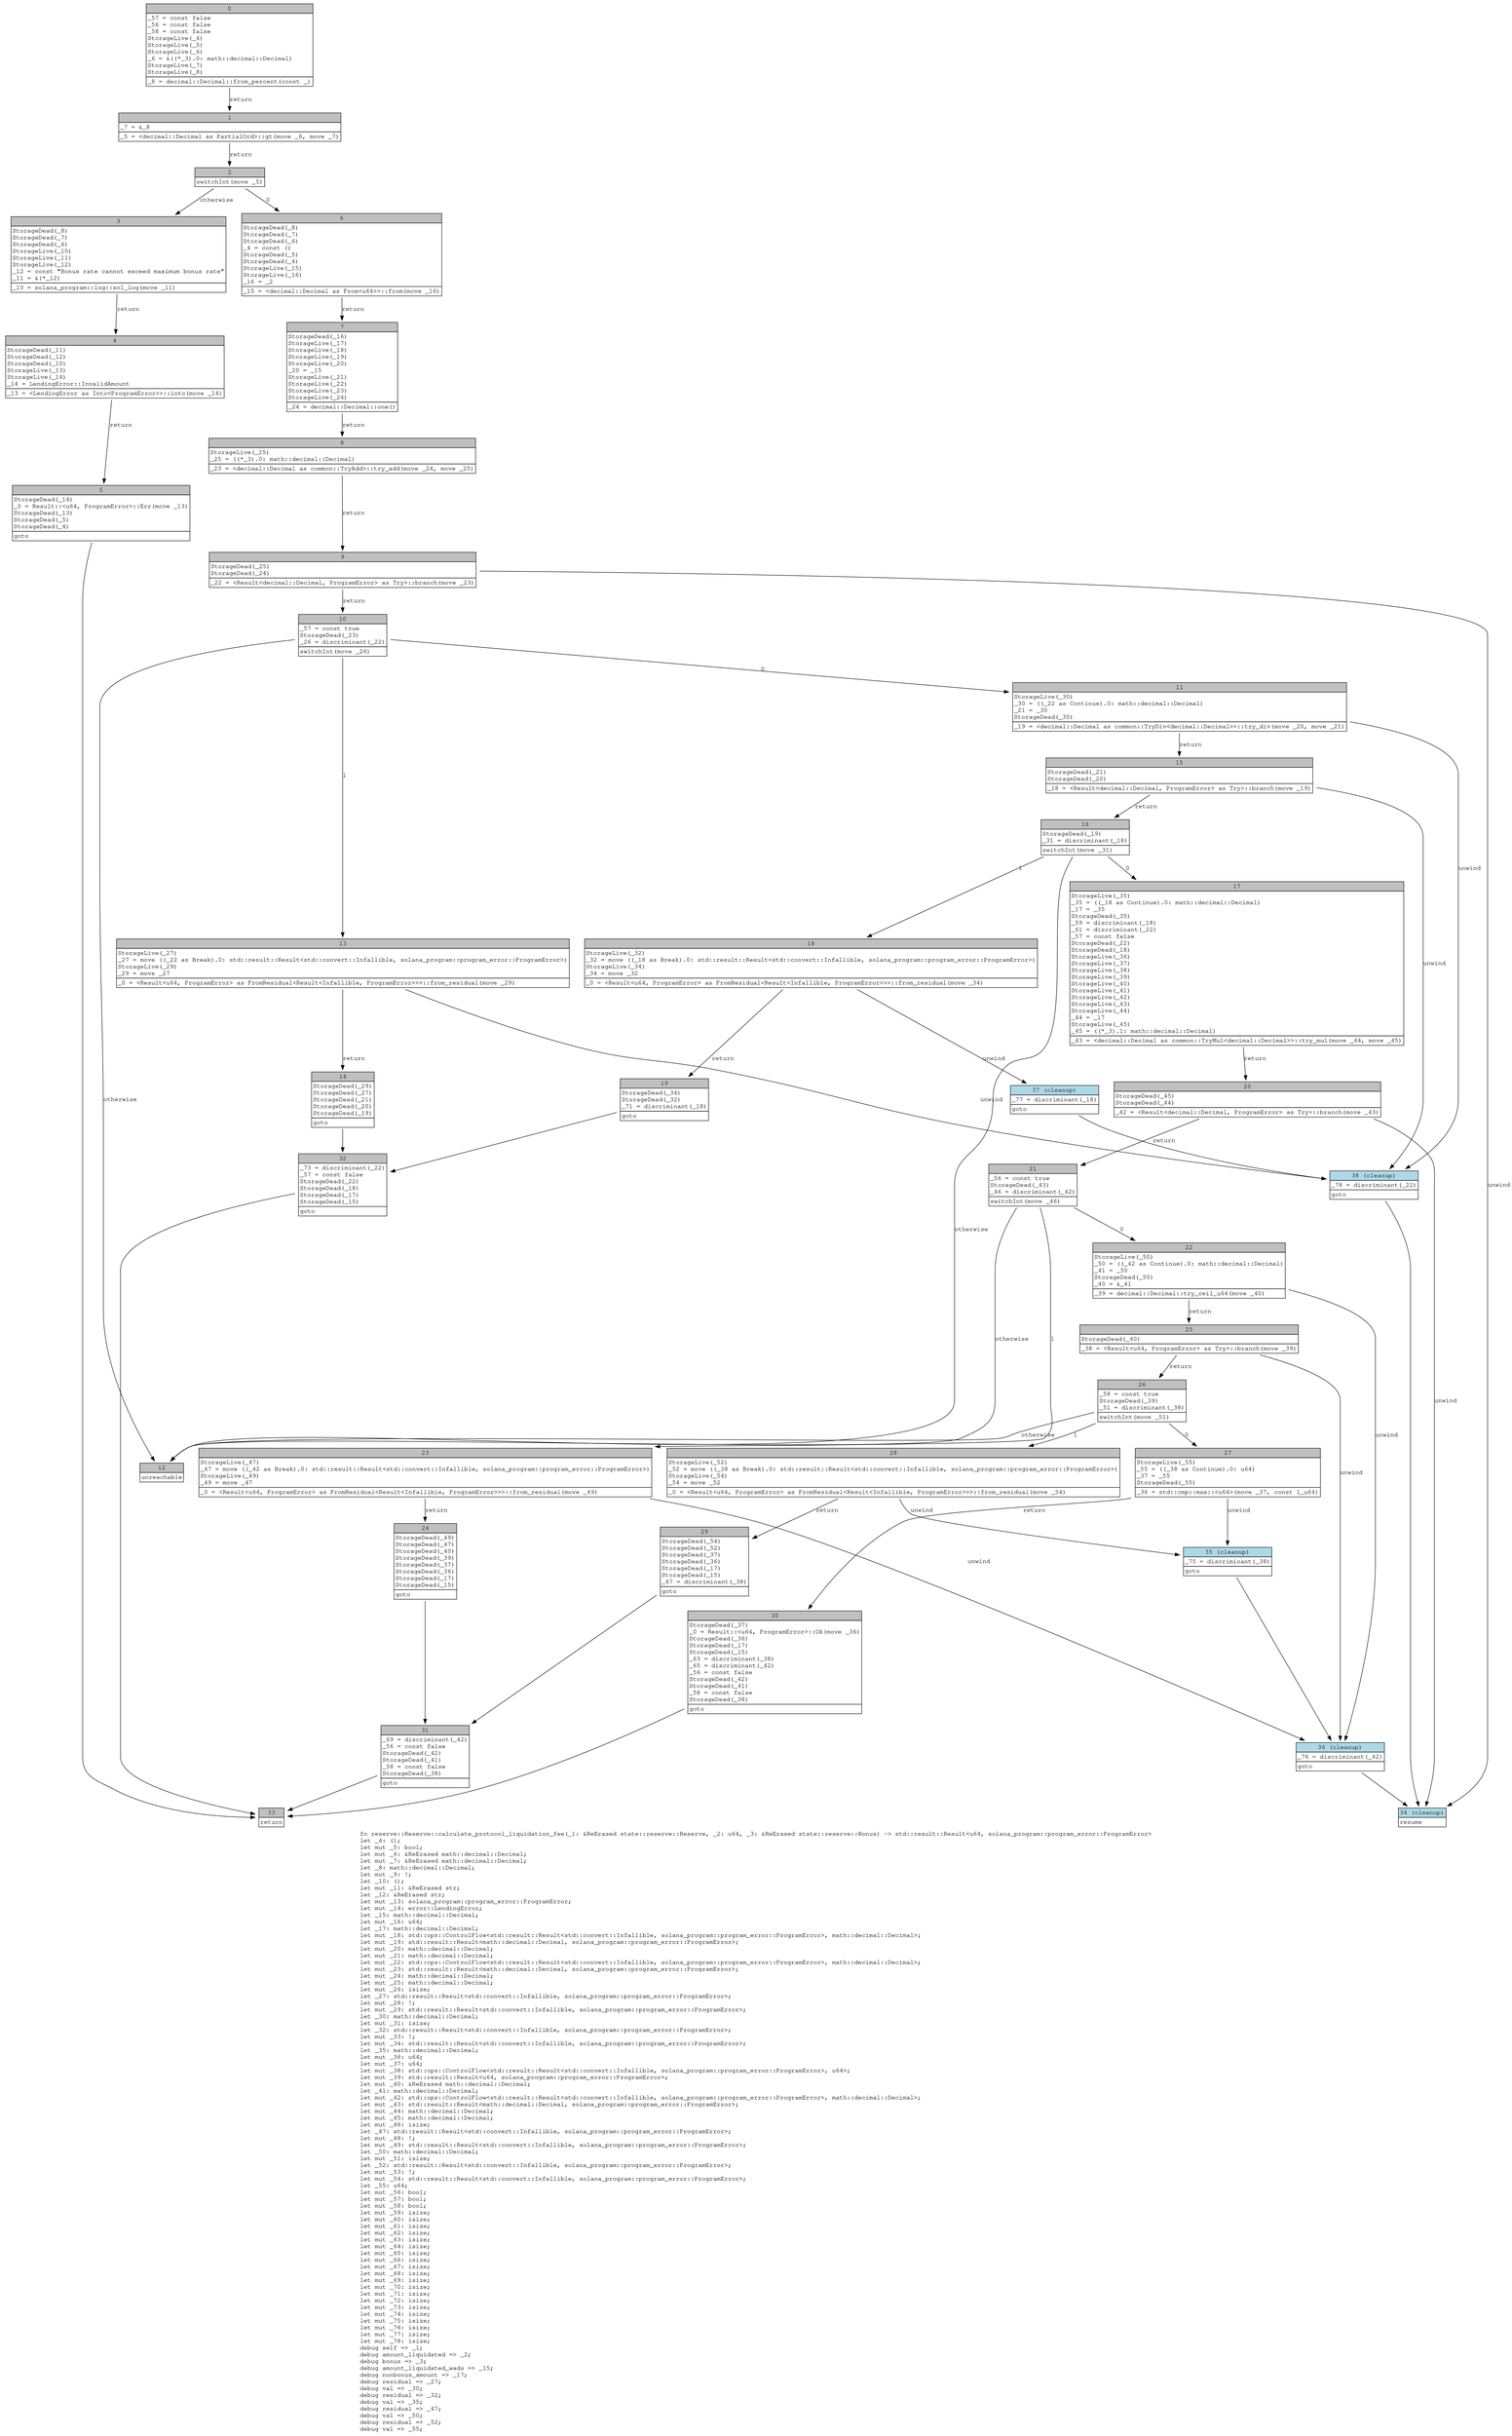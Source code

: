 digraph Mir_0_473 {
    graph [fontname="Courier, monospace"];
    node [fontname="Courier, monospace"];
    edge [fontname="Courier, monospace"];
    label=<fn reserve::Reserve::calculate_protocol_liquidation_fee(_1: &amp;ReErased state::reserve::Reserve, _2: u64, _3: &amp;ReErased state::reserve::Bonus) -&gt; std::result::Result&lt;u64, solana_program::program_error::ProgramError&gt;<br align="left"/>let _4: ();<br align="left"/>let mut _5: bool;<br align="left"/>let mut _6: &amp;ReErased math::decimal::Decimal;<br align="left"/>let mut _7: &amp;ReErased math::decimal::Decimal;<br align="left"/>let _8: math::decimal::Decimal;<br align="left"/>let mut _9: !;<br align="left"/>let _10: ();<br align="left"/>let mut _11: &amp;ReErased str;<br align="left"/>let _12: &amp;ReErased str;<br align="left"/>let mut _13: solana_program::program_error::ProgramError;<br align="left"/>let mut _14: error::LendingError;<br align="left"/>let _15: math::decimal::Decimal;<br align="left"/>let mut _16: u64;<br align="left"/>let _17: math::decimal::Decimal;<br align="left"/>let mut _18: std::ops::ControlFlow&lt;std::result::Result&lt;std::convert::Infallible, solana_program::program_error::ProgramError&gt;, math::decimal::Decimal&gt;;<br align="left"/>let mut _19: std::result::Result&lt;math::decimal::Decimal, solana_program::program_error::ProgramError&gt;;<br align="left"/>let mut _20: math::decimal::Decimal;<br align="left"/>let mut _21: math::decimal::Decimal;<br align="left"/>let mut _22: std::ops::ControlFlow&lt;std::result::Result&lt;std::convert::Infallible, solana_program::program_error::ProgramError&gt;, math::decimal::Decimal&gt;;<br align="left"/>let mut _23: std::result::Result&lt;math::decimal::Decimal, solana_program::program_error::ProgramError&gt;;<br align="left"/>let mut _24: math::decimal::Decimal;<br align="left"/>let mut _25: math::decimal::Decimal;<br align="left"/>let mut _26: isize;<br align="left"/>let _27: std::result::Result&lt;std::convert::Infallible, solana_program::program_error::ProgramError&gt;;<br align="left"/>let mut _28: !;<br align="left"/>let mut _29: std::result::Result&lt;std::convert::Infallible, solana_program::program_error::ProgramError&gt;;<br align="left"/>let _30: math::decimal::Decimal;<br align="left"/>let mut _31: isize;<br align="left"/>let _32: std::result::Result&lt;std::convert::Infallible, solana_program::program_error::ProgramError&gt;;<br align="left"/>let mut _33: !;<br align="left"/>let mut _34: std::result::Result&lt;std::convert::Infallible, solana_program::program_error::ProgramError&gt;;<br align="left"/>let _35: math::decimal::Decimal;<br align="left"/>let mut _36: u64;<br align="left"/>let mut _37: u64;<br align="left"/>let mut _38: std::ops::ControlFlow&lt;std::result::Result&lt;std::convert::Infallible, solana_program::program_error::ProgramError&gt;, u64&gt;;<br align="left"/>let mut _39: std::result::Result&lt;u64, solana_program::program_error::ProgramError&gt;;<br align="left"/>let mut _40: &amp;ReErased math::decimal::Decimal;<br align="left"/>let _41: math::decimal::Decimal;<br align="left"/>let mut _42: std::ops::ControlFlow&lt;std::result::Result&lt;std::convert::Infallible, solana_program::program_error::ProgramError&gt;, math::decimal::Decimal&gt;;<br align="left"/>let mut _43: std::result::Result&lt;math::decimal::Decimal, solana_program::program_error::ProgramError&gt;;<br align="left"/>let mut _44: math::decimal::Decimal;<br align="left"/>let mut _45: math::decimal::Decimal;<br align="left"/>let mut _46: isize;<br align="left"/>let _47: std::result::Result&lt;std::convert::Infallible, solana_program::program_error::ProgramError&gt;;<br align="left"/>let mut _48: !;<br align="left"/>let mut _49: std::result::Result&lt;std::convert::Infallible, solana_program::program_error::ProgramError&gt;;<br align="left"/>let _50: math::decimal::Decimal;<br align="left"/>let mut _51: isize;<br align="left"/>let _52: std::result::Result&lt;std::convert::Infallible, solana_program::program_error::ProgramError&gt;;<br align="left"/>let mut _53: !;<br align="left"/>let mut _54: std::result::Result&lt;std::convert::Infallible, solana_program::program_error::ProgramError&gt;;<br align="left"/>let _55: u64;<br align="left"/>let mut _56: bool;<br align="left"/>let mut _57: bool;<br align="left"/>let mut _58: bool;<br align="left"/>let mut _59: isize;<br align="left"/>let mut _60: isize;<br align="left"/>let mut _61: isize;<br align="left"/>let mut _62: isize;<br align="left"/>let mut _63: isize;<br align="left"/>let mut _64: isize;<br align="left"/>let mut _65: isize;<br align="left"/>let mut _66: isize;<br align="left"/>let mut _67: isize;<br align="left"/>let mut _68: isize;<br align="left"/>let mut _69: isize;<br align="left"/>let mut _70: isize;<br align="left"/>let mut _71: isize;<br align="left"/>let mut _72: isize;<br align="left"/>let mut _73: isize;<br align="left"/>let mut _74: isize;<br align="left"/>let mut _75: isize;<br align="left"/>let mut _76: isize;<br align="left"/>let mut _77: isize;<br align="left"/>let mut _78: isize;<br align="left"/>debug self =&gt; _1;<br align="left"/>debug amount_liquidated =&gt; _2;<br align="left"/>debug bonus =&gt; _3;<br align="left"/>debug amount_liquidated_wads =&gt; _15;<br align="left"/>debug nonbonus_amount =&gt; _17;<br align="left"/>debug residual =&gt; _27;<br align="left"/>debug val =&gt; _30;<br align="left"/>debug residual =&gt; _32;<br align="left"/>debug val =&gt; _35;<br align="left"/>debug residual =&gt; _47;<br align="left"/>debug val =&gt; _50;<br align="left"/>debug residual =&gt; _52;<br align="left"/>debug val =&gt; _55;<br align="left"/>>;
    bb0__0_473 [shape="none", label=<<table border="0" cellborder="1" cellspacing="0"><tr><td bgcolor="gray" align="center" colspan="1">0</td></tr><tr><td align="left" balign="left">_57 = const false<br/>_56 = const false<br/>_58 = const false<br/>StorageLive(_4)<br/>StorageLive(_5)<br/>StorageLive(_6)<br/>_6 = &amp;((*_3).0: math::decimal::Decimal)<br/>StorageLive(_7)<br/>StorageLive(_8)<br/></td></tr><tr><td align="left">_8 = decimal::Decimal::from_percent(const _)</td></tr></table>>];
    bb1__0_473 [shape="none", label=<<table border="0" cellborder="1" cellspacing="0"><tr><td bgcolor="gray" align="center" colspan="1">1</td></tr><tr><td align="left" balign="left">_7 = &amp;_8<br/></td></tr><tr><td align="left">_5 = &lt;decimal::Decimal as PartialOrd&gt;::gt(move _6, move _7)</td></tr></table>>];
    bb2__0_473 [shape="none", label=<<table border="0" cellborder="1" cellspacing="0"><tr><td bgcolor="gray" align="center" colspan="1">2</td></tr><tr><td align="left">switchInt(move _5)</td></tr></table>>];
    bb3__0_473 [shape="none", label=<<table border="0" cellborder="1" cellspacing="0"><tr><td bgcolor="gray" align="center" colspan="1">3</td></tr><tr><td align="left" balign="left">StorageDead(_8)<br/>StorageDead(_7)<br/>StorageDead(_6)<br/>StorageLive(_10)<br/>StorageLive(_11)<br/>StorageLive(_12)<br/>_12 = const &quot;Bonus rate cannot exceed maximum bonus rate&quot;<br/>_11 = &amp;(*_12)<br/></td></tr><tr><td align="left">_10 = solana_program::log::sol_log(move _11)</td></tr></table>>];
    bb4__0_473 [shape="none", label=<<table border="0" cellborder="1" cellspacing="0"><tr><td bgcolor="gray" align="center" colspan="1">4</td></tr><tr><td align="left" balign="left">StorageDead(_11)<br/>StorageDead(_12)<br/>StorageDead(_10)<br/>StorageLive(_13)<br/>StorageLive(_14)<br/>_14 = LendingError::InvalidAmount<br/></td></tr><tr><td align="left">_13 = &lt;LendingError as Into&lt;ProgramError&gt;&gt;::into(move _14)</td></tr></table>>];
    bb5__0_473 [shape="none", label=<<table border="0" cellborder="1" cellspacing="0"><tr><td bgcolor="gray" align="center" colspan="1">5</td></tr><tr><td align="left" balign="left">StorageDead(_14)<br/>_0 = Result::&lt;u64, ProgramError&gt;::Err(move _13)<br/>StorageDead(_13)<br/>StorageDead(_5)<br/>StorageDead(_4)<br/></td></tr><tr><td align="left">goto</td></tr></table>>];
    bb6__0_473 [shape="none", label=<<table border="0" cellborder="1" cellspacing="0"><tr><td bgcolor="gray" align="center" colspan="1">6</td></tr><tr><td align="left" balign="left">StorageDead(_8)<br/>StorageDead(_7)<br/>StorageDead(_6)<br/>_4 = const ()<br/>StorageDead(_5)<br/>StorageDead(_4)<br/>StorageLive(_15)<br/>StorageLive(_16)<br/>_16 = _2<br/></td></tr><tr><td align="left">_15 = &lt;decimal::Decimal as From&lt;u64&gt;&gt;::from(move _16)</td></tr></table>>];
    bb7__0_473 [shape="none", label=<<table border="0" cellborder="1" cellspacing="0"><tr><td bgcolor="gray" align="center" colspan="1">7</td></tr><tr><td align="left" balign="left">StorageDead(_16)<br/>StorageLive(_17)<br/>StorageLive(_18)<br/>StorageLive(_19)<br/>StorageLive(_20)<br/>_20 = _15<br/>StorageLive(_21)<br/>StorageLive(_22)<br/>StorageLive(_23)<br/>StorageLive(_24)<br/></td></tr><tr><td align="left">_24 = decimal::Decimal::one()</td></tr></table>>];
    bb8__0_473 [shape="none", label=<<table border="0" cellborder="1" cellspacing="0"><tr><td bgcolor="gray" align="center" colspan="1">8</td></tr><tr><td align="left" balign="left">StorageLive(_25)<br/>_25 = ((*_3).0: math::decimal::Decimal)<br/></td></tr><tr><td align="left">_23 = &lt;decimal::Decimal as common::TryAdd&gt;::try_add(move _24, move _25)</td></tr></table>>];
    bb9__0_473 [shape="none", label=<<table border="0" cellborder="1" cellspacing="0"><tr><td bgcolor="gray" align="center" colspan="1">9</td></tr><tr><td align="left" balign="left">StorageDead(_25)<br/>StorageDead(_24)<br/></td></tr><tr><td align="left">_22 = &lt;Result&lt;decimal::Decimal, ProgramError&gt; as Try&gt;::branch(move _23)</td></tr></table>>];
    bb10__0_473 [shape="none", label=<<table border="0" cellborder="1" cellspacing="0"><tr><td bgcolor="gray" align="center" colspan="1">10</td></tr><tr><td align="left" balign="left">_57 = const true<br/>StorageDead(_23)<br/>_26 = discriminant(_22)<br/></td></tr><tr><td align="left">switchInt(move _26)</td></tr></table>>];
    bb11__0_473 [shape="none", label=<<table border="0" cellborder="1" cellspacing="0"><tr><td bgcolor="gray" align="center" colspan="1">11</td></tr><tr><td align="left" balign="left">StorageLive(_30)<br/>_30 = ((_22 as Continue).0: math::decimal::Decimal)<br/>_21 = _30<br/>StorageDead(_30)<br/></td></tr><tr><td align="left">_19 = &lt;decimal::Decimal as common::TryDiv&lt;decimal::Decimal&gt;&gt;::try_div(move _20, move _21)</td></tr></table>>];
    bb12__0_473 [shape="none", label=<<table border="0" cellborder="1" cellspacing="0"><tr><td bgcolor="gray" align="center" colspan="1">12</td></tr><tr><td align="left">unreachable</td></tr></table>>];
    bb13__0_473 [shape="none", label=<<table border="0" cellborder="1" cellspacing="0"><tr><td bgcolor="gray" align="center" colspan="1">13</td></tr><tr><td align="left" balign="left">StorageLive(_27)<br/>_27 = move ((_22 as Break).0: std::result::Result&lt;std::convert::Infallible, solana_program::program_error::ProgramError&gt;)<br/>StorageLive(_29)<br/>_29 = move _27<br/></td></tr><tr><td align="left">_0 = &lt;Result&lt;u64, ProgramError&gt; as FromResidual&lt;Result&lt;Infallible, ProgramError&gt;&gt;&gt;::from_residual(move _29)</td></tr></table>>];
    bb14__0_473 [shape="none", label=<<table border="0" cellborder="1" cellspacing="0"><tr><td bgcolor="gray" align="center" colspan="1">14</td></tr><tr><td align="left" balign="left">StorageDead(_29)<br/>StorageDead(_27)<br/>StorageDead(_21)<br/>StorageDead(_20)<br/>StorageDead(_19)<br/></td></tr><tr><td align="left">goto</td></tr></table>>];
    bb15__0_473 [shape="none", label=<<table border="0" cellborder="1" cellspacing="0"><tr><td bgcolor="gray" align="center" colspan="1">15</td></tr><tr><td align="left" balign="left">StorageDead(_21)<br/>StorageDead(_20)<br/></td></tr><tr><td align="left">_18 = &lt;Result&lt;decimal::Decimal, ProgramError&gt; as Try&gt;::branch(move _19)</td></tr></table>>];
    bb16__0_473 [shape="none", label=<<table border="0" cellborder="1" cellspacing="0"><tr><td bgcolor="gray" align="center" colspan="1">16</td></tr><tr><td align="left" balign="left">StorageDead(_19)<br/>_31 = discriminant(_18)<br/></td></tr><tr><td align="left">switchInt(move _31)</td></tr></table>>];
    bb17__0_473 [shape="none", label=<<table border="0" cellborder="1" cellspacing="0"><tr><td bgcolor="gray" align="center" colspan="1">17</td></tr><tr><td align="left" balign="left">StorageLive(_35)<br/>_35 = ((_18 as Continue).0: math::decimal::Decimal)<br/>_17 = _35<br/>StorageDead(_35)<br/>_59 = discriminant(_18)<br/>_61 = discriminant(_22)<br/>_57 = const false<br/>StorageDead(_22)<br/>StorageDead(_18)<br/>StorageLive(_36)<br/>StorageLive(_37)<br/>StorageLive(_38)<br/>StorageLive(_39)<br/>StorageLive(_40)<br/>StorageLive(_41)<br/>StorageLive(_42)<br/>StorageLive(_43)<br/>StorageLive(_44)<br/>_44 = _17<br/>StorageLive(_45)<br/>_45 = ((*_3).1: math::decimal::Decimal)<br/></td></tr><tr><td align="left">_43 = &lt;decimal::Decimal as common::TryMul&lt;decimal::Decimal&gt;&gt;::try_mul(move _44, move _45)</td></tr></table>>];
    bb18__0_473 [shape="none", label=<<table border="0" cellborder="1" cellspacing="0"><tr><td bgcolor="gray" align="center" colspan="1">18</td></tr><tr><td align="left" balign="left">StorageLive(_32)<br/>_32 = move ((_18 as Break).0: std::result::Result&lt;std::convert::Infallible, solana_program::program_error::ProgramError&gt;)<br/>StorageLive(_34)<br/>_34 = move _32<br/></td></tr><tr><td align="left">_0 = &lt;Result&lt;u64, ProgramError&gt; as FromResidual&lt;Result&lt;Infallible, ProgramError&gt;&gt;&gt;::from_residual(move _34)</td></tr></table>>];
    bb19__0_473 [shape="none", label=<<table border="0" cellborder="1" cellspacing="0"><tr><td bgcolor="gray" align="center" colspan="1">19</td></tr><tr><td align="left" balign="left">StorageDead(_34)<br/>StorageDead(_32)<br/>_71 = discriminant(_18)<br/></td></tr><tr><td align="left">goto</td></tr></table>>];
    bb20__0_473 [shape="none", label=<<table border="0" cellborder="1" cellspacing="0"><tr><td bgcolor="gray" align="center" colspan="1">20</td></tr><tr><td align="left" balign="left">StorageDead(_45)<br/>StorageDead(_44)<br/></td></tr><tr><td align="left">_42 = &lt;Result&lt;decimal::Decimal, ProgramError&gt; as Try&gt;::branch(move _43)</td></tr></table>>];
    bb21__0_473 [shape="none", label=<<table border="0" cellborder="1" cellspacing="0"><tr><td bgcolor="gray" align="center" colspan="1">21</td></tr><tr><td align="left" balign="left">_56 = const true<br/>StorageDead(_43)<br/>_46 = discriminant(_42)<br/></td></tr><tr><td align="left">switchInt(move _46)</td></tr></table>>];
    bb22__0_473 [shape="none", label=<<table border="0" cellborder="1" cellspacing="0"><tr><td bgcolor="gray" align="center" colspan="1">22</td></tr><tr><td align="left" balign="left">StorageLive(_50)<br/>_50 = ((_42 as Continue).0: math::decimal::Decimal)<br/>_41 = _50<br/>StorageDead(_50)<br/>_40 = &amp;_41<br/></td></tr><tr><td align="left">_39 = decimal::Decimal::try_ceil_u64(move _40)</td></tr></table>>];
    bb23__0_473 [shape="none", label=<<table border="0" cellborder="1" cellspacing="0"><tr><td bgcolor="gray" align="center" colspan="1">23</td></tr><tr><td align="left" balign="left">StorageLive(_47)<br/>_47 = move ((_42 as Break).0: std::result::Result&lt;std::convert::Infallible, solana_program::program_error::ProgramError&gt;)<br/>StorageLive(_49)<br/>_49 = move _47<br/></td></tr><tr><td align="left">_0 = &lt;Result&lt;u64, ProgramError&gt; as FromResidual&lt;Result&lt;Infallible, ProgramError&gt;&gt;&gt;::from_residual(move _49)</td></tr></table>>];
    bb24__0_473 [shape="none", label=<<table border="0" cellborder="1" cellspacing="0"><tr><td bgcolor="gray" align="center" colspan="1">24</td></tr><tr><td align="left" balign="left">StorageDead(_49)<br/>StorageDead(_47)<br/>StorageDead(_40)<br/>StorageDead(_39)<br/>StorageDead(_37)<br/>StorageDead(_36)<br/>StorageDead(_17)<br/>StorageDead(_15)<br/></td></tr><tr><td align="left">goto</td></tr></table>>];
    bb25__0_473 [shape="none", label=<<table border="0" cellborder="1" cellspacing="0"><tr><td bgcolor="gray" align="center" colspan="1">25</td></tr><tr><td align="left" balign="left">StorageDead(_40)<br/></td></tr><tr><td align="left">_38 = &lt;Result&lt;u64, ProgramError&gt; as Try&gt;::branch(move _39)</td></tr></table>>];
    bb26__0_473 [shape="none", label=<<table border="0" cellborder="1" cellspacing="0"><tr><td bgcolor="gray" align="center" colspan="1">26</td></tr><tr><td align="left" balign="left">_58 = const true<br/>StorageDead(_39)<br/>_51 = discriminant(_38)<br/></td></tr><tr><td align="left">switchInt(move _51)</td></tr></table>>];
    bb27__0_473 [shape="none", label=<<table border="0" cellborder="1" cellspacing="0"><tr><td bgcolor="gray" align="center" colspan="1">27</td></tr><tr><td align="left" balign="left">StorageLive(_55)<br/>_55 = ((_38 as Continue).0: u64)<br/>_37 = _55<br/>StorageDead(_55)<br/></td></tr><tr><td align="left">_36 = std::cmp::max::&lt;u64&gt;(move _37, const 1_u64)</td></tr></table>>];
    bb28__0_473 [shape="none", label=<<table border="0" cellborder="1" cellspacing="0"><tr><td bgcolor="gray" align="center" colspan="1">28</td></tr><tr><td align="left" balign="left">StorageLive(_52)<br/>_52 = move ((_38 as Break).0: std::result::Result&lt;std::convert::Infallible, solana_program::program_error::ProgramError&gt;)<br/>StorageLive(_54)<br/>_54 = move _52<br/></td></tr><tr><td align="left">_0 = &lt;Result&lt;u64, ProgramError&gt; as FromResidual&lt;Result&lt;Infallible, ProgramError&gt;&gt;&gt;::from_residual(move _54)</td></tr></table>>];
    bb29__0_473 [shape="none", label=<<table border="0" cellborder="1" cellspacing="0"><tr><td bgcolor="gray" align="center" colspan="1">29</td></tr><tr><td align="left" balign="left">StorageDead(_54)<br/>StorageDead(_52)<br/>StorageDead(_37)<br/>StorageDead(_36)<br/>StorageDead(_17)<br/>StorageDead(_15)<br/>_67 = discriminant(_38)<br/></td></tr><tr><td align="left">goto</td></tr></table>>];
    bb30__0_473 [shape="none", label=<<table border="0" cellborder="1" cellspacing="0"><tr><td bgcolor="gray" align="center" colspan="1">30</td></tr><tr><td align="left" balign="left">StorageDead(_37)<br/>_0 = Result::&lt;u64, ProgramError&gt;::Ok(move _36)<br/>StorageDead(_36)<br/>StorageDead(_17)<br/>StorageDead(_15)<br/>_63 = discriminant(_38)<br/>_65 = discriminant(_42)<br/>_56 = const false<br/>StorageDead(_42)<br/>StorageDead(_41)<br/>_58 = const false<br/>StorageDead(_38)<br/></td></tr><tr><td align="left">goto</td></tr></table>>];
    bb31__0_473 [shape="none", label=<<table border="0" cellborder="1" cellspacing="0"><tr><td bgcolor="gray" align="center" colspan="1">31</td></tr><tr><td align="left" balign="left">_69 = discriminant(_42)<br/>_56 = const false<br/>StorageDead(_42)<br/>StorageDead(_41)<br/>_58 = const false<br/>StorageDead(_38)<br/></td></tr><tr><td align="left">goto</td></tr></table>>];
    bb32__0_473 [shape="none", label=<<table border="0" cellborder="1" cellspacing="0"><tr><td bgcolor="gray" align="center" colspan="1">32</td></tr><tr><td align="left" balign="left">_73 = discriminant(_22)<br/>_57 = const false<br/>StorageDead(_22)<br/>StorageDead(_18)<br/>StorageDead(_17)<br/>StorageDead(_15)<br/></td></tr><tr><td align="left">goto</td></tr></table>>];
    bb33__0_473 [shape="none", label=<<table border="0" cellborder="1" cellspacing="0"><tr><td bgcolor="gray" align="center" colspan="1">33</td></tr><tr><td align="left">return</td></tr></table>>];
    bb34__0_473 [shape="none", label=<<table border="0" cellborder="1" cellspacing="0"><tr><td bgcolor="lightblue" align="center" colspan="1">34 (cleanup)</td></tr><tr><td align="left">resume</td></tr></table>>];
    bb35__0_473 [shape="none", label=<<table border="0" cellborder="1" cellspacing="0"><tr><td bgcolor="lightblue" align="center" colspan="1">35 (cleanup)</td></tr><tr><td align="left" balign="left">_75 = discriminant(_38)<br/></td></tr><tr><td align="left">goto</td></tr></table>>];
    bb36__0_473 [shape="none", label=<<table border="0" cellborder="1" cellspacing="0"><tr><td bgcolor="lightblue" align="center" colspan="1">36 (cleanup)</td></tr><tr><td align="left" balign="left">_76 = discriminant(_42)<br/></td></tr><tr><td align="left">goto</td></tr></table>>];
    bb37__0_473 [shape="none", label=<<table border="0" cellborder="1" cellspacing="0"><tr><td bgcolor="lightblue" align="center" colspan="1">37 (cleanup)</td></tr><tr><td align="left" balign="left">_77 = discriminant(_18)<br/></td></tr><tr><td align="left">goto</td></tr></table>>];
    bb38__0_473 [shape="none", label=<<table border="0" cellborder="1" cellspacing="0"><tr><td bgcolor="lightblue" align="center" colspan="1">38 (cleanup)</td></tr><tr><td align="left" balign="left">_78 = discriminant(_22)<br/></td></tr><tr><td align="left">goto</td></tr></table>>];
    bb0__0_473 -> bb1__0_473 [label="return"];
    bb1__0_473 -> bb2__0_473 [label="return"];
    bb2__0_473 -> bb6__0_473 [label="0"];
    bb2__0_473 -> bb3__0_473 [label="otherwise"];
    bb3__0_473 -> bb4__0_473 [label="return"];
    bb4__0_473 -> bb5__0_473 [label="return"];
    bb5__0_473 -> bb33__0_473 [label=""];
    bb6__0_473 -> bb7__0_473 [label="return"];
    bb7__0_473 -> bb8__0_473 [label="return"];
    bb8__0_473 -> bb9__0_473 [label="return"];
    bb9__0_473 -> bb10__0_473 [label="return"];
    bb9__0_473 -> bb34__0_473 [label="unwind"];
    bb10__0_473 -> bb11__0_473 [label="0"];
    bb10__0_473 -> bb13__0_473 [label="1"];
    bb10__0_473 -> bb12__0_473 [label="otherwise"];
    bb11__0_473 -> bb15__0_473 [label="return"];
    bb11__0_473 -> bb38__0_473 [label="unwind"];
    bb13__0_473 -> bb14__0_473 [label="return"];
    bb13__0_473 -> bb38__0_473 [label="unwind"];
    bb14__0_473 -> bb32__0_473 [label=""];
    bb15__0_473 -> bb16__0_473 [label="return"];
    bb15__0_473 -> bb38__0_473 [label="unwind"];
    bb16__0_473 -> bb17__0_473 [label="0"];
    bb16__0_473 -> bb18__0_473 [label="1"];
    bb16__0_473 -> bb12__0_473 [label="otherwise"];
    bb17__0_473 -> bb20__0_473 [label="return"];
    bb18__0_473 -> bb19__0_473 [label="return"];
    bb18__0_473 -> bb37__0_473 [label="unwind"];
    bb19__0_473 -> bb32__0_473 [label=""];
    bb20__0_473 -> bb21__0_473 [label="return"];
    bb20__0_473 -> bb34__0_473 [label="unwind"];
    bb21__0_473 -> bb22__0_473 [label="0"];
    bb21__0_473 -> bb23__0_473 [label="1"];
    bb21__0_473 -> bb12__0_473 [label="otherwise"];
    bb22__0_473 -> bb25__0_473 [label="return"];
    bb22__0_473 -> bb36__0_473 [label="unwind"];
    bb23__0_473 -> bb24__0_473 [label="return"];
    bb23__0_473 -> bb36__0_473 [label="unwind"];
    bb24__0_473 -> bb31__0_473 [label=""];
    bb25__0_473 -> bb26__0_473 [label="return"];
    bb25__0_473 -> bb36__0_473 [label="unwind"];
    bb26__0_473 -> bb27__0_473 [label="0"];
    bb26__0_473 -> bb28__0_473 [label="1"];
    bb26__0_473 -> bb12__0_473 [label="otherwise"];
    bb27__0_473 -> bb30__0_473 [label="return"];
    bb27__0_473 -> bb35__0_473 [label="unwind"];
    bb28__0_473 -> bb29__0_473 [label="return"];
    bb28__0_473 -> bb35__0_473 [label="unwind"];
    bb29__0_473 -> bb31__0_473 [label=""];
    bb30__0_473 -> bb33__0_473 [label=""];
    bb31__0_473 -> bb33__0_473 [label=""];
    bb32__0_473 -> bb33__0_473 [label=""];
    bb35__0_473 -> bb36__0_473 [label=""];
    bb36__0_473 -> bb34__0_473 [label=""];
    bb37__0_473 -> bb38__0_473 [label=""];
    bb38__0_473 -> bb34__0_473 [label=""];
}
